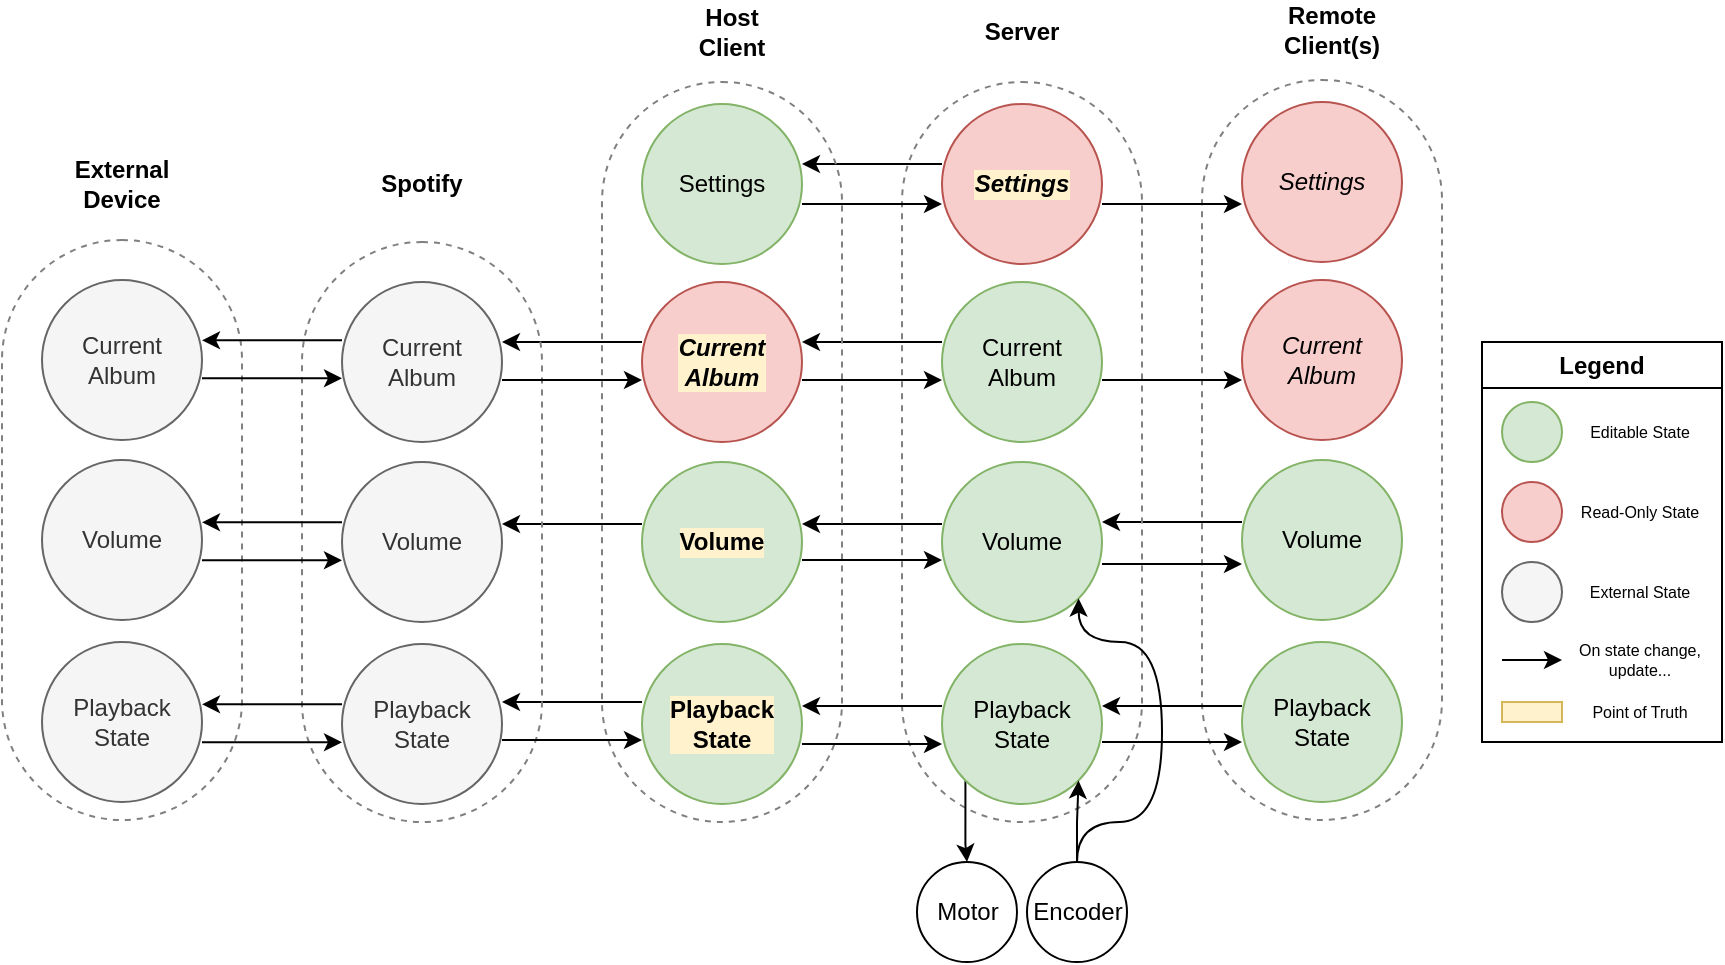 <mxfile version="26.1.0">
  <diagram name="Page-1" id="lJxZjfwC_cMXIw86f_as">
    <mxGraphModel dx="2537" dy="887" grid="1" gridSize="10" guides="1" tooltips="1" connect="1" arrows="1" fold="1" page="1" pageScale="1" pageWidth="850" pageHeight="1100" math="0" shadow="0">
      <root>
        <mxCell id="0" />
        <mxCell id="1" parent="0" />
        <mxCell id="CFtunintirZtyBM8X9aK-65" value="" style="rounded=1;whiteSpace=wrap;html=1;dashed=1;fillColor=none;arcSize=50;strokeColor=light-dark(#808080,#EDEDED);" vertex="1" parent="1">
          <mxGeometry x="520" y="229" width="120" height="370" as="geometry" />
        </mxCell>
        <mxCell id="CFtunintirZtyBM8X9aK-97" style="edgeStyle=orthogonalEdgeStyle;rounded=0;orthogonalLoop=1;jettySize=auto;html=1;entryX=1;entryY=0.5;entryDx=0;entryDy=0;" edge="1" parent="1">
          <mxGeometry relative="1" as="geometry">
            <mxPoint x="540" y="542" as="sourcePoint" />
            <mxPoint x="470" y="542" as="targetPoint" />
          </mxGeometry>
        </mxCell>
        <mxCell id="CFtunintirZtyBM8X9aK-67" value="&lt;div&gt;Playback&lt;/div&gt;&lt;div&gt;State&lt;/div&gt;" style="ellipse;whiteSpace=wrap;html=1;aspect=fixed;fillColor=#d5e8d4;strokeColor=#82b366;" vertex="1" parent="1">
          <mxGeometry x="540" y="510" width="80" height="80" as="geometry" />
        </mxCell>
        <mxCell id="CFtunintirZtyBM8X9aK-69" value="Settings" style="ellipse;whiteSpace=wrap;html=1;aspect=fixed;fillColor=#f8cecc;strokeColor=#b85450;fontStyle=2" vertex="1" parent="1">
          <mxGeometry x="540" y="240" width="80" height="80" as="geometry" />
        </mxCell>
        <mxCell id="CFtunintirZtyBM8X9aK-71" value="&lt;div&gt;Current&lt;/div&gt;&lt;div&gt;Album&lt;/div&gt;" style="ellipse;whiteSpace=wrap;html=1;aspect=fixed;fontStyle=2;fillColor=#f8cecc;strokeColor=#b85450;" vertex="1" parent="1">
          <mxGeometry x="540" y="329" width="80" height="80" as="geometry" />
        </mxCell>
        <mxCell id="CFtunintirZtyBM8X9aK-102" style="edgeStyle=orthogonalEdgeStyle;rounded=0;orthogonalLoop=1;jettySize=auto;html=1;" edge="1" parent="1">
          <mxGeometry relative="1" as="geometry">
            <mxPoint x="470.0" y="450" as="targetPoint" />
            <mxPoint x="540" y="450" as="sourcePoint" />
          </mxGeometry>
        </mxCell>
        <mxCell id="CFtunintirZtyBM8X9aK-73" value="Volume" style="ellipse;whiteSpace=wrap;html=1;aspect=fixed;fillColor=#d5e8d4;strokeColor=#82b366;" vertex="1" parent="1">
          <mxGeometry x="540" y="419" width="80" height="80" as="geometry" />
        </mxCell>
        <mxCell id="CFtunintirZtyBM8X9aK-1" value="" style="rounded=1;whiteSpace=wrap;html=1;dashed=1;fillColor=none;arcSize=50;strokeColor=light-dark(#808080,#EDEDED);" vertex="1" parent="1">
          <mxGeometry x="370" y="230" width="120" height="370" as="geometry" />
        </mxCell>
        <mxCell id="CFtunintirZtyBM8X9aK-95" style="edgeStyle=orthogonalEdgeStyle;rounded=0;orthogonalLoop=1;jettySize=auto;html=1;" edge="1" parent="1">
          <mxGeometry relative="1" as="geometry">
            <mxPoint x="320" y="542" as="targetPoint" />
            <mxPoint x="390" y="542" as="sourcePoint" />
          </mxGeometry>
        </mxCell>
        <mxCell id="CFtunintirZtyBM8X9aK-96" style="edgeStyle=orthogonalEdgeStyle;rounded=0;orthogonalLoop=1;jettySize=auto;html=1;entryX=0;entryY=0.5;entryDx=0;entryDy=0;" edge="1" parent="1">
          <mxGeometry relative="1" as="geometry">
            <mxPoint x="470" y="560" as="sourcePoint" />
            <mxPoint x="540" y="560" as="targetPoint" />
          </mxGeometry>
        </mxCell>
        <mxCell id="CFtunintirZtyBM8X9aK-128" style="edgeStyle=orthogonalEdgeStyle;rounded=0;orthogonalLoop=1;jettySize=auto;html=1;exitX=0;exitY=1;exitDx=0;exitDy=0;entryX=0.5;entryY=0;entryDx=0;entryDy=0;" edge="1" parent="1" source="CFtunintirZtyBM8X9aK-2" target="CFtunintirZtyBM8X9aK-127">
          <mxGeometry relative="1" as="geometry" />
        </mxCell>
        <mxCell id="CFtunintirZtyBM8X9aK-2" value="&lt;div&gt;Playback&lt;/div&gt;&lt;div&gt;State&lt;/div&gt;" style="ellipse;whiteSpace=wrap;html=1;aspect=fixed;fillColor=#d5e8d4;strokeColor=#82b366;" vertex="1" parent="1">
          <mxGeometry x="390" y="511" width="80" height="80" as="geometry" />
        </mxCell>
        <mxCell id="CFtunintirZtyBM8X9aK-89" style="edgeStyle=orthogonalEdgeStyle;rounded=0;orthogonalLoop=1;jettySize=auto;html=1;entryX=1;entryY=0.5;entryDx=0;entryDy=0;" edge="1" parent="1">
          <mxGeometry relative="1" as="geometry">
            <mxPoint x="390" y="271" as="sourcePoint" />
            <mxPoint x="320" y="271" as="targetPoint" />
          </mxGeometry>
        </mxCell>
        <mxCell id="CFtunintirZtyBM8X9aK-91" style="edgeStyle=orthogonalEdgeStyle;rounded=0;orthogonalLoop=1;jettySize=auto;html=1;entryX=0;entryY=0.5;entryDx=0;entryDy=0;" edge="1" parent="1">
          <mxGeometry relative="1" as="geometry">
            <mxPoint x="470" y="291" as="sourcePoint" />
            <mxPoint x="540" y="291" as="targetPoint" />
          </mxGeometry>
        </mxCell>
        <mxCell id="CFtunintirZtyBM8X9aK-3" value="Settings" style="ellipse;whiteSpace=wrap;html=1;aspect=fixed;fillColor=#f8cecc;strokeColor=#b85450;fontStyle=3;labelBackgroundColor=#FFF2CC;" vertex="1" parent="1">
          <mxGeometry x="390" y="241" width="80" height="80" as="geometry" />
        </mxCell>
        <mxCell id="CFtunintirZtyBM8X9aK-105" style="edgeStyle=orthogonalEdgeStyle;rounded=0;orthogonalLoop=1;jettySize=auto;html=1;entryX=0;entryY=0.5;entryDx=0;entryDy=0;" edge="1" parent="1">
          <mxGeometry relative="1" as="geometry">
            <mxPoint x="470" y="379" as="sourcePoint" />
            <mxPoint x="540.0" y="379" as="targetPoint" />
          </mxGeometry>
        </mxCell>
        <mxCell id="CFtunintirZtyBM8X9aK-108" style="edgeStyle=orthogonalEdgeStyle;rounded=0;orthogonalLoop=1;jettySize=auto;html=1;" edge="1" parent="1">
          <mxGeometry relative="1" as="geometry">
            <mxPoint x="320" y="360" as="targetPoint" />
            <mxPoint x="390" y="360" as="sourcePoint" />
          </mxGeometry>
        </mxCell>
        <mxCell id="CFtunintirZtyBM8X9aK-4" value="&lt;div&gt;Current&lt;/div&gt;&lt;div&gt;Album&lt;/div&gt;" style="ellipse;whiteSpace=wrap;html=1;aspect=fixed;fillColor=#d5e8d4;strokeColor=#82b366;" vertex="1" parent="1">
          <mxGeometry x="390" y="330" width="80" height="80" as="geometry" />
        </mxCell>
        <mxCell id="CFtunintirZtyBM8X9aK-100" style="edgeStyle=orthogonalEdgeStyle;rounded=0;orthogonalLoop=1;jettySize=auto;html=1;entryX=1;entryY=0.5;entryDx=0;entryDy=0;" edge="1" parent="1">
          <mxGeometry relative="1" as="geometry">
            <mxPoint x="390" y="451" as="sourcePoint" />
            <mxPoint x="320" y="451" as="targetPoint" />
          </mxGeometry>
        </mxCell>
        <mxCell id="CFtunintirZtyBM8X9aK-101" style="edgeStyle=orthogonalEdgeStyle;rounded=0;orthogonalLoop=1;jettySize=auto;html=1;entryX=0;entryY=0.5;entryDx=0;entryDy=0;" edge="1" parent="1">
          <mxGeometry relative="1" as="geometry">
            <mxPoint x="470" y="471" as="sourcePoint" />
            <mxPoint x="540" y="471" as="targetPoint" />
          </mxGeometry>
        </mxCell>
        <mxCell id="CFtunintirZtyBM8X9aK-5" value="Volume" style="ellipse;whiteSpace=wrap;html=1;aspect=fixed;fillColor=#d5e8d4;strokeColor=#82b366;" vertex="1" parent="1">
          <mxGeometry x="390" y="420" width="80" height="80" as="geometry" />
        </mxCell>
        <mxCell id="CFtunintirZtyBM8X9aK-32" value="&lt;div&gt;Server&lt;/div&gt;" style="text;html=1;align=center;verticalAlign=middle;whiteSpace=wrap;rounded=0;fontStyle=1" vertex="1" parent="1">
          <mxGeometry x="400" y="190" width="60" height="30" as="geometry" />
        </mxCell>
        <mxCell id="CFtunintirZtyBM8X9aK-34" value="Remote Client(s)" style="text;html=1;align=center;verticalAlign=middle;whiteSpace=wrap;rounded=0;fontStyle=1" vertex="1" parent="1">
          <mxGeometry x="555" y="189" width="60" height="30" as="geometry" />
        </mxCell>
        <mxCell id="CFtunintirZtyBM8X9aK-77" value="" style="rounded=1;whiteSpace=wrap;html=1;dashed=1;fillColor=none;arcSize=50;strokeColor=light-dark(#808080,#EDEDED);" vertex="1" parent="1">
          <mxGeometry x="220" y="230" width="120" height="370" as="geometry" />
        </mxCell>
        <mxCell id="CFtunintirZtyBM8X9aK-93" style="edgeStyle=orthogonalEdgeStyle;rounded=0;orthogonalLoop=1;jettySize=auto;html=1;entryX=1;entryY=0.5;entryDx=0;entryDy=0;" edge="1" parent="1">
          <mxGeometry relative="1" as="geometry">
            <mxPoint x="240" y="540" as="sourcePoint" />
            <mxPoint x="170.0" y="540" as="targetPoint" />
          </mxGeometry>
        </mxCell>
        <mxCell id="CFtunintirZtyBM8X9aK-94" style="edgeStyle=orthogonalEdgeStyle;rounded=0;orthogonalLoop=1;jettySize=auto;html=1;entryX=0;entryY=0.5;entryDx=0;entryDy=0;" edge="1" parent="1">
          <mxGeometry relative="1" as="geometry">
            <mxPoint x="320" y="561" as="sourcePoint" />
            <mxPoint x="390" y="561" as="targetPoint" />
          </mxGeometry>
        </mxCell>
        <mxCell id="CFtunintirZtyBM8X9aK-78" value="&lt;div&gt;Playback&lt;/div&gt;&lt;div&gt;State&lt;/div&gt;" style="ellipse;whiteSpace=wrap;html=1;aspect=fixed;fillColor=#d5e8d4;strokeColor=#82b366;fontStyle=1;labelBackgroundColor=#FFF2CC;" vertex="1" parent="1">
          <mxGeometry x="240" y="511" width="80" height="80" as="geometry" />
        </mxCell>
        <mxCell id="CFtunintirZtyBM8X9aK-90" style="edgeStyle=orthogonalEdgeStyle;rounded=0;orthogonalLoop=1;jettySize=auto;html=1;" edge="1" parent="1">
          <mxGeometry relative="1" as="geometry">
            <mxPoint x="390" y="291" as="targetPoint" />
            <mxPoint x="320" y="291" as="sourcePoint" />
          </mxGeometry>
        </mxCell>
        <mxCell id="CFtunintirZtyBM8X9aK-79" value="Settings" style="ellipse;whiteSpace=wrap;html=1;aspect=fixed;fillColor=#d5e8d4;strokeColor=#82b366;" vertex="1" parent="1">
          <mxGeometry x="240" y="241" width="80" height="80" as="geometry" />
        </mxCell>
        <mxCell id="CFtunintirZtyBM8X9aK-103" style="edgeStyle=orthogonalEdgeStyle;rounded=0;orthogonalLoop=1;jettySize=auto;html=1;entryX=0;entryY=0.5;entryDx=0;entryDy=0;" edge="1" parent="1">
          <mxGeometry relative="1" as="geometry">
            <mxPoint x="320" y="379" as="sourcePoint" />
            <mxPoint x="390" y="379" as="targetPoint" />
          </mxGeometry>
        </mxCell>
        <mxCell id="CFtunintirZtyBM8X9aK-107" style="edgeStyle=orthogonalEdgeStyle;rounded=0;orthogonalLoop=1;jettySize=auto;html=1;entryX=1;entryY=0.5;entryDx=0;entryDy=0;" edge="1" parent="1">
          <mxGeometry relative="1" as="geometry">
            <mxPoint x="240" y="360" as="sourcePoint" />
            <mxPoint x="170.0" y="360" as="targetPoint" />
          </mxGeometry>
        </mxCell>
        <mxCell id="CFtunintirZtyBM8X9aK-80" value="&lt;div&gt;Current&lt;/div&gt;&lt;div&gt;Album&lt;/div&gt;" style="ellipse;whiteSpace=wrap;html=1;aspect=fixed;fillColor=#f8cecc;strokeColor=#b85450;fontStyle=3;labelBackgroundColor=#FFF2CC;labelBorderColor=none;textShadow=0;" vertex="1" parent="1">
          <mxGeometry x="240" y="330" width="80" height="80" as="geometry" />
        </mxCell>
        <mxCell id="CFtunintirZtyBM8X9aK-98" style="edgeStyle=orthogonalEdgeStyle;rounded=0;orthogonalLoop=1;jettySize=auto;html=1;entryX=1;entryY=0.5;entryDx=0;entryDy=0;" edge="1" parent="1">
          <mxGeometry relative="1" as="geometry">
            <mxPoint x="240" y="451" as="sourcePoint" />
            <mxPoint x="170" y="451" as="targetPoint" />
          </mxGeometry>
        </mxCell>
        <mxCell id="CFtunintirZtyBM8X9aK-99" style="edgeStyle=orthogonalEdgeStyle;rounded=0;orthogonalLoop=1;jettySize=auto;html=1;entryX=0;entryY=0.5;entryDx=0;entryDy=0;" edge="1" parent="1">
          <mxGeometry relative="1" as="geometry">
            <mxPoint x="320" y="469" as="sourcePoint" />
            <mxPoint x="390" y="469" as="targetPoint" />
          </mxGeometry>
        </mxCell>
        <mxCell id="CFtunintirZtyBM8X9aK-81" value="Volume" style="ellipse;whiteSpace=wrap;html=1;aspect=fixed;fillColor=#d5e8d4;strokeColor=#82b366;fontStyle=1;labelBackgroundColor=#FFF2CC;" vertex="1" parent="1">
          <mxGeometry x="240" y="420" width="80" height="80" as="geometry" />
        </mxCell>
        <mxCell id="CFtunintirZtyBM8X9aK-82" value="" style="rounded=1;whiteSpace=wrap;html=1;dashed=1;fillColor=none;arcSize=50;strokeColor=light-dark(#808080,#EDEDED);" vertex="1" parent="1">
          <mxGeometry x="70" y="310" width="120" height="290" as="geometry" />
        </mxCell>
        <mxCell id="CFtunintirZtyBM8X9aK-92" style="edgeStyle=orthogonalEdgeStyle;rounded=0;orthogonalLoop=1;jettySize=auto;html=1;entryX=0;entryY=0.5;entryDx=0;entryDy=0;" edge="1" parent="1">
          <mxGeometry relative="1" as="geometry">
            <mxPoint x="170" y="559" as="sourcePoint" />
            <mxPoint x="240" y="559" as="targetPoint" />
          </mxGeometry>
        </mxCell>
        <mxCell id="CFtunintirZtyBM8X9aK-83" value="&lt;div&gt;Playback&lt;/div&gt;&lt;div&gt;State&lt;/div&gt;" style="ellipse;whiteSpace=wrap;html=1;aspect=fixed;fillColor=#f5f5f5;strokeColor=#666666;fontColor=#333333;fontStyle=0" vertex="1" parent="1">
          <mxGeometry x="90" y="511" width="80" height="80" as="geometry" />
        </mxCell>
        <mxCell id="CFtunintirZtyBM8X9aK-106" style="edgeStyle=orthogonalEdgeStyle;rounded=0;orthogonalLoop=1;jettySize=auto;html=1;entryX=0;entryY=0.5;entryDx=0;entryDy=0;" edge="1" parent="1">
          <mxGeometry relative="1" as="geometry">
            <mxPoint x="170" y="379" as="sourcePoint" />
            <mxPoint x="240" y="379" as="targetPoint" />
          </mxGeometry>
        </mxCell>
        <mxCell id="CFtunintirZtyBM8X9aK-85" value="&lt;div&gt;Current&lt;/div&gt;&lt;div&gt;Album&lt;/div&gt;" style="ellipse;whiteSpace=wrap;html=1;aspect=fixed;fillColor=#f5f5f5;strokeColor=#666666;fontColor=#333333;fontStyle=0" vertex="1" parent="1">
          <mxGeometry x="90" y="330" width="80" height="80" as="geometry" />
        </mxCell>
        <mxCell id="CFtunintirZtyBM8X9aK-86" value="Volume" style="ellipse;whiteSpace=wrap;html=1;aspect=fixed;fillColor=#f5f5f5;strokeColor=#666666;fontColor=#333333;" vertex="1" parent="1">
          <mxGeometry x="90" y="420" width="80" height="80" as="geometry" />
        </mxCell>
        <mxCell id="CFtunintirZtyBM8X9aK-87" value="Spotify" style="text;html=1;align=center;verticalAlign=middle;whiteSpace=wrap;rounded=0;fontStyle=1" vertex="1" parent="1">
          <mxGeometry x="100" y="266" width="60" height="30" as="geometry" />
        </mxCell>
        <mxCell id="CFtunintirZtyBM8X9aK-88" value="Host Client" style="text;html=1;align=center;verticalAlign=middle;whiteSpace=wrap;rounded=0;fontStyle=1" vertex="1" parent="1">
          <mxGeometry x="255" y="190" width="60" height="30" as="geometry" />
        </mxCell>
        <mxCell id="CFtunintirZtyBM8X9aK-109" value="Legend" style="swimlane;whiteSpace=wrap;html=1;" vertex="1" parent="1">
          <mxGeometry x="660" y="360" width="120" height="200" as="geometry" />
        </mxCell>
        <mxCell id="CFtunintirZtyBM8X9aK-110" value="" style="ellipse;whiteSpace=wrap;html=1;aspect=fixed;fillColor=#d5e8d4;strokeColor=#82b366;" vertex="1" parent="CFtunintirZtyBM8X9aK-109">
          <mxGeometry x="10" y="30" width="30" height="30" as="geometry" />
        </mxCell>
        <mxCell id="CFtunintirZtyBM8X9aK-113" value="" style="ellipse;whiteSpace=wrap;html=1;aspect=fixed;fillColor=#f8cecc;strokeColor=#b85450;" vertex="1" parent="CFtunintirZtyBM8X9aK-109">
          <mxGeometry x="10" y="70" width="30" height="30" as="geometry" />
        </mxCell>
        <mxCell id="CFtunintirZtyBM8X9aK-114" value="Editable State" style="text;html=1;align=center;verticalAlign=middle;whiteSpace=wrap;rounded=0;fontSize=8;" vertex="1" parent="CFtunintirZtyBM8X9aK-109">
          <mxGeometry x="44" y="30" width="70" height="30" as="geometry" />
        </mxCell>
        <mxCell id="CFtunintirZtyBM8X9aK-115" value="Read-Only State" style="text;html=1;align=center;verticalAlign=middle;whiteSpace=wrap;rounded=0;fontSize=8;" vertex="1" parent="CFtunintirZtyBM8X9aK-109">
          <mxGeometry x="44" y="70" width="70" height="30" as="geometry" />
        </mxCell>
        <mxCell id="CFtunintirZtyBM8X9aK-117" value="" style="ellipse;whiteSpace=wrap;html=1;aspect=fixed;fillColor=#f5f5f5;strokeColor=#666666;fontColor=#333333;" vertex="1" parent="CFtunintirZtyBM8X9aK-109">
          <mxGeometry x="10" y="110" width="30" height="30" as="geometry" />
        </mxCell>
        <mxCell id="CFtunintirZtyBM8X9aK-118" value="External State" style="text;html=1;align=center;verticalAlign=middle;whiteSpace=wrap;rounded=0;fontSize=8;" vertex="1" parent="CFtunintirZtyBM8X9aK-109">
          <mxGeometry x="44" y="110" width="70" height="30" as="geometry" />
        </mxCell>
        <mxCell id="CFtunintirZtyBM8X9aK-111" style="edgeStyle=orthogonalEdgeStyle;rounded=0;orthogonalLoop=1;jettySize=auto;html=1;" edge="1" parent="CFtunintirZtyBM8X9aK-109">
          <mxGeometry relative="1" as="geometry">
            <mxPoint x="10" y="159" as="sourcePoint" />
            <mxPoint x="40" y="159" as="targetPoint" />
          </mxGeometry>
        </mxCell>
        <mxCell id="CFtunintirZtyBM8X9aK-116" value="On state change, update..." style="text;html=1;align=center;verticalAlign=middle;whiteSpace=wrap;rounded=0;fontSize=8;" vertex="1" parent="CFtunintirZtyBM8X9aK-109">
          <mxGeometry x="44" y="144" width="70" height="30" as="geometry" />
        </mxCell>
        <mxCell id="CFtunintirZtyBM8X9aK-144" value="" style="rounded=0;whiteSpace=wrap;html=1;fillColor=#fff2cc;strokeColor=#d6b656;" vertex="1" parent="CFtunintirZtyBM8X9aK-109">
          <mxGeometry x="10" y="180" width="30" height="10" as="geometry" />
        </mxCell>
        <mxCell id="CFtunintirZtyBM8X9aK-146" value="Point of Truth" style="text;html=1;align=center;verticalAlign=middle;whiteSpace=wrap;rounded=0;fontSize=8;" vertex="1" parent="CFtunintirZtyBM8X9aK-109">
          <mxGeometry x="44" y="170" width="70" height="30" as="geometry" />
        </mxCell>
        <mxCell id="CFtunintirZtyBM8X9aK-129" style="edgeStyle=orthogonalEdgeStyle;rounded=0;orthogonalLoop=1;jettySize=auto;html=1;exitX=0.5;exitY=0;exitDx=0;exitDy=0;entryX=1;entryY=1;entryDx=0;entryDy=0;" edge="1" parent="1" source="CFtunintirZtyBM8X9aK-126" target="CFtunintirZtyBM8X9aK-2">
          <mxGeometry relative="1" as="geometry" />
        </mxCell>
        <mxCell id="CFtunintirZtyBM8X9aK-142" style="edgeStyle=orthogonalEdgeStyle;rounded=0;orthogonalLoop=1;jettySize=auto;html=1;curved=1;entryX=1;entryY=1;entryDx=0;entryDy=0;" edge="1" parent="1" source="CFtunintirZtyBM8X9aK-126" target="CFtunintirZtyBM8X9aK-5">
          <mxGeometry relative="1" as="geometry">
            <Array as="points">
              <mxPoint x="458" y="600" />
              <mxPoint x="500" y="600" />
              <mxPoint x="500" y="510" />
              <mxPoint x="458" y="510" />
            </Array>
          </mxGeometry>
        </mxCell>
        <mxCell id="CFtunintirZtyBM8X9aK-126" value="Encoder" style="ellipse;whiteSpace=wrap;html=1;aspect=fixed;" vertex="1" parent="1">
          <mxGeometry x="432.5" y="620" width="50" height="50" as="geometry" />
        </mxCell>
        <mxCell id="CFtunintirZtyBM8X9aK-127" value="&lt;div&gt;Motor&lt;/div&gt;" style="ellipse;whiteSpace=wrap;html=1;aspect=fixed;" vertex="1" parent="1">
          <mxGeometry x="377.5" y="620" width="50" height="50" as="geometry" />
        </mxCell>
        <mxCell id="CFtunintirZtyBM8X9aK-130" value="" style="rounded=1;whiteSpace=wrap;html=1;dashed=1;fillColor=none;arcSize=50;strokeColor=light-dark(#808080,#EDEDED);" vertex="1" parent="1">
          <mxGeometry x="-80" y="309" width="120" height="290" as="geometry" />
        </mxCell>
        <mxCell id="CFtunintirZtyBM8X9aK-131" value="&lt;div&gt;Playback&lt;/div&gt;&lt;div&gt;State&lt;/div&gt;" style="ellipse;whiteSpace=wrap;html=1;aspect=fixed;fillColor=#f5f5f5;strokeColor=#666666;fontColor=#333333;fontStyle=0" vertex="1" parent="1">
          <mxGeometry x="-60" y="510" width="80" height="80" as="geometry" />
        </mxCell>
        <mxCell id="CFtunintirZtyBM8X9aK-132" value="&lt;div&gt;Current&lt;/div&gt;&lt;div&gt;Album&lt;/div&gt;" style="ellipse;whiteSpace=wrap;html=1;aspect=fixed;fillColor=#f5f5f5;strokeColor=#666666;fontColor=#333333;fontStyle=0" vertex="1" parent="1">
          <mxGeometry x="-60" y="329" width="80" height="80" as="geometry" />
        </mxCell>
        <mxCell id="CFtunintirZtyBM8X9aK-133" value="Volume" style="ellipse;whiteSpace=wrap;html=1;aspect=fixed;fillColor=#f5f5f5;strokeColor=#666666;fontColor=#333333;" vertex="1" parent="1">
          <mxGeometry x="-60" y="419" width="80" height="80" as="geometry" />
        </mxCell>
        <mxCell id="CFtunintirZtyBM8X9aK-134" value="External Device" style="text;html=1;align=center;verticalAlign=middle;whiteSpace=wrap;rounded=0;fontStyle=1" vertex="1" parent="1">
          <mxGeometry x="-50" y="266" width="60" height="30" as="geometry" />
        </mxCell>
        <mxCell id="CFtunintirZtyBM8X9aK-136" style="edgeStyle=orthogonalEdgeStyle;rounded=0;orthogonalLoop=1;jettySize=auto;html=1;entryX=1;entryY=0.5;entryDx=0;entryDy=0;" edge="1" parent="1">
          <mxGeometry relative="1" as="geometry">
            <mxPoint x="90" y="359.16" as="sourcePoint" />
            <mxPoint x="20.0" y="359.16" as="targetPoint" />
          </mxGeometry>
        </mxCell>
        <mxCell id="CFtunintirZtyBM8X9aK-137" style="edgeStyle=orthogonalEdgeStyle;rounded=0;orthogonalLoop=1;jettySize=auto;html=1;entryX=0;entryY=0.5;entryDx=0;entryDy=0;" edge="1" parent="1">
          <mxGeometry relative="1" as="geometry">
            <mxPoint x="20" y="378.16" as="sourcePoint" />
            <mxPoint x="90" y="378.16" as="targetPoint" />
          </mxGeometry>
        </mxCell>
        <mxCell id="CFtunintirZtyBM8X9aK-138" style="edgeStyle=orthogonalEdgeStyle;rounded=0;orthogonalLoop=1;jettySize=auto;html=1;entryX=1;entryY=0.5;entryDx=0;entryDy=0;" edge="1" parent="1">
          <mxGeometry relative="1" as="geometry">
            <mxPoint x="90" y="450.16" as="sourcePoint" />
            <mxPoint x="20.0" y="450.16" as="targetPoint" />
          </mxGeometry>
        </mxCell>
        <mxCell id="CFtunintirZtyBM8X9aK-139" style="edgeStyle=orthogonalEdgeStyle;rounded=0;orthogonalLoop=1;jettySize=auto;html=1;entryX=0;entryY=0.5;entryDx=0;entryDy=0;" edge="1" parent="1">
          <mxGeometry relative="1" as="geometry">
            <mxPoint x="20" y="469.16" as="sourcePoint" />
            <mxPoint x="90" y="469.16" as="targetPoint" />
          </mxGeometry>
        </mxCell>
        <mxCell id="CFtunintirZtyBM8X9aK-140" style="edgeStyle=orthogonalEdgeStyle;rounded=0;orthogonalLoop=1;jettySize=auto;html=1;entryX=1;entryY=0.5;entryDx=0;entryDy=0;" edge="1" parent="1">
          <mxGeometry relative="1" as="geometry">
            <mxPoint x="90" y="541.16" as="sourcePoint" />
            <mxPoint x="20.0" y="541.16" as="targetPoint" />
          </mxGeometry>
        </mxCell>
        <mxCell id="CFtunintirZtyBM8X9aK-141" style="edgeStyle=orthogonalEdgeStyle;rounded=0;orthogonalLoop=1;jettySize=auto;html=1;entryX=0;entryY=0.5;entryDx=0;entryDy=0;" edge="1" parent="1">
          <mxGeometry relative="1" as="geometry">
            <mxPoint x="20" y="560.16" as="sourcePoint" />
            <mxPoint x="90" y="560.16" as="targetPoint" />
          </mxGeometry>
        </mxCell>
      </root>
    </mxGraphModel>
  </diagram>
</mxfile>
